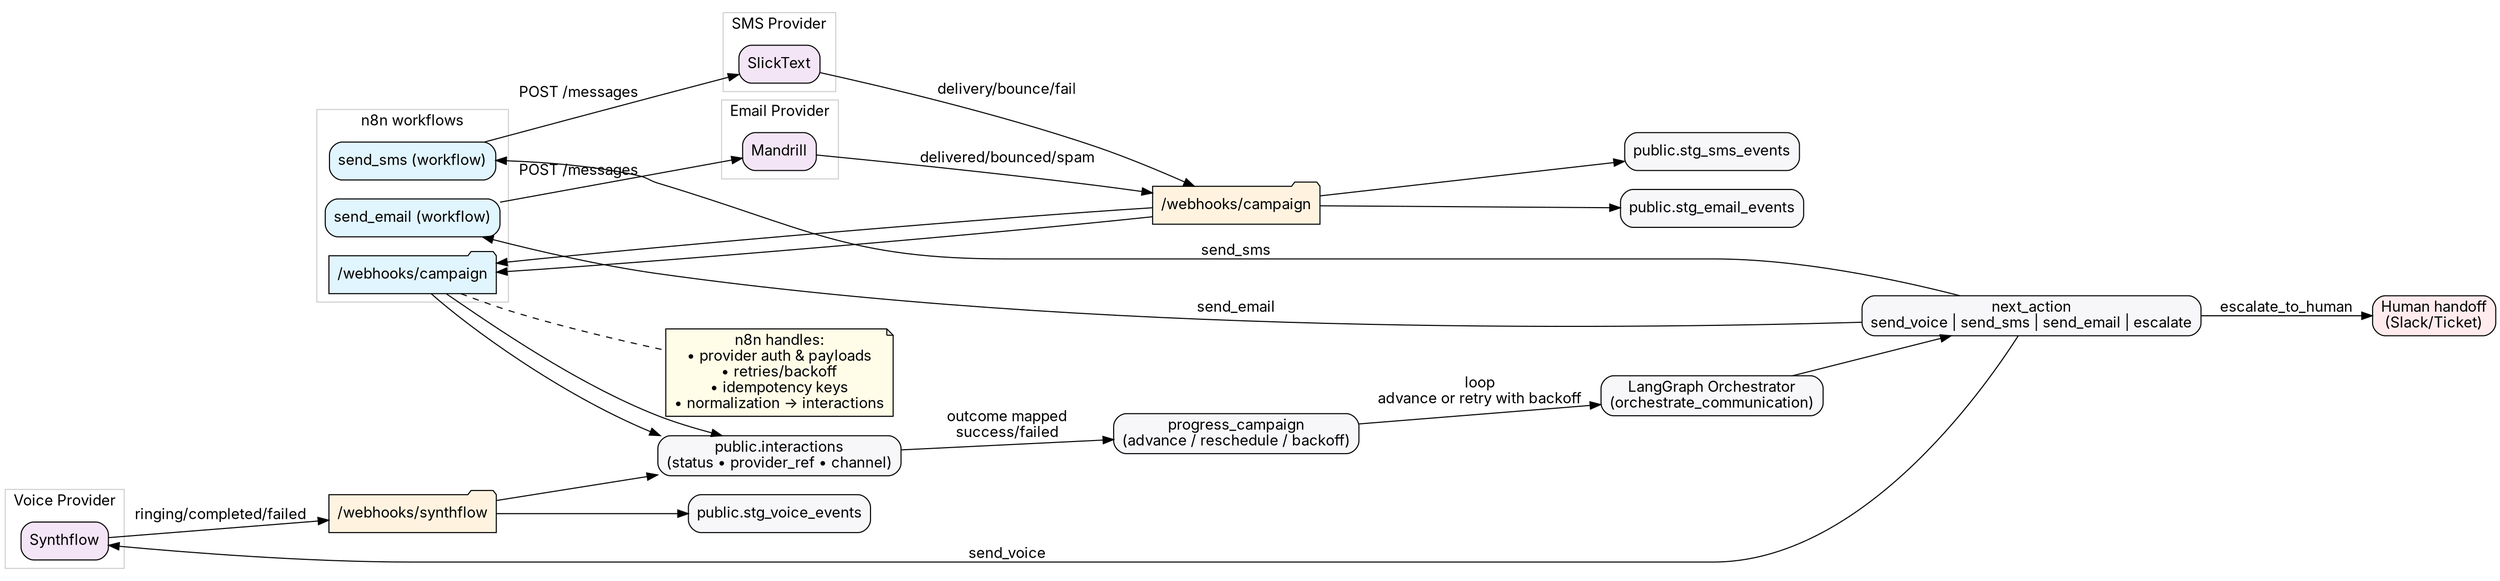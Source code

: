 digraph ChannelExecution {
  rankdir=LR;
  fontname="Inter,Arial";
  node [shape=box, style="rounded,filled", fillcolor="#f7f7f9", color="#999", fontname="Inter,Arial"];
  edge [color="#666", fontname="Inter,Arial"];

  /* ---------- LangGraph side ---------- */
  ORCH [label="LangGraph Orchestrator\n(orchestrate_communication)"];
  DEC  [label="next_action\nsend_voice | send_sms | send_email | escalate"];
  PROG [label="progress_campaign\n(advance / reschedule / backoff)"];

  ORCH -> DEC;

  /* ---------- n8n workflows ---------- */
  subgraph cluster_n8n {
    label="n8n workflows";
    color="#cfcfcf";
    N8N_SMS   [label="send_sms (workflow)", fillcolor="#E1F5FE"];
    N8N_EMAIL [label="send_email (workflow)", fillcolor="#E1F5FE"];
    N8N_HOOK  [label="/webhooks/campaign", shape=folder, fillcolor="#E1F5FE"];
  }

  /* ---------- Providers ---------- */
  subgraph cluster_voice {
    label="Voice Provider";
    color="#cfcfcf";
    SF [label="Synthflow", fillcolor="#F3E5F5"];
  }

  subgraph cluster_sms {
    label="SMS Provider";
    color="#cfcfcf";
    ST [label="SlickText", fillcolor="#F3E5F5"];
  }

  subgraph cluster_email {
    label="Email Provider";
    color="#cfcfcf";
    MD [label="Mandrill", fillcolor="#F3E5F5"];
  }

  /* ---------- Webhook endpoints ---------- */
  WB_SF  [label="/webhooks/synthflow", shape=folder, fillcolor="#FFF3E0"];
  WB_CMP [label="/webhooks/campaign",  shape=folder, fillcolor="#FFF3E0"];

  /* ---------- DB write points ---------- */
  INT [label="public.interactions\n(status • provider_ref • channel)"];
  EVT_V [label="public.stg_voice_events"];
  EVT_S [label="public.stg_sms_events"];
  EVT_E [label="public.stg_email_events"];

  /* ---------- Fan-out from next_action ---------- */
  DEC -> N8N_SMS   [label="send_sms"];
  DEC -> N8N_EMAIL [label="send_email"];
  DEC -> SF        [label="send_voice"];
  DEC -> ESC       [label="escalate_to_human"];
  ESC [label="Human handoff\n(Slack/Ticket)", fillcolor="#FFEBEE"];

  /* ---------- SMS path ---------- */
  N8N_SMS -> ST    [label="POST /messages"];
  ST -> WB_CMP     [label="delivery/bounce/fail"];
  WB_CMP -> EVT_S;
  /* n8n webhook also normalizes and logs */
  WB_CMP -> N8N_HOOK -> INT;

  /* ---------- Email path ---------- */
  N8N_EMAIL -> MD  [label="POST /messages"];
  MD -> WB_CMP     [label="delivered/bounced/spam"];
  WB_CMP -> EVT_E;
  WB_CMP -> N8N_HOOK -> INT;

  /* ---------- Voice path ---------- */
  SF -> WB_SF      [label="ringing/completed/failed"];
  WB_SF -> EVT_V;
  WB_SF -> INT;

  /* ---------- Back to orchestrator ---------- */
  INT -> PROG  [label="outcome mapped\nsuccess/failed"];
  PROG -> ORCH [label="loop\nadvance or retry with backoff"];

  /* ---------- Notes (dashed) ---------- */
  N8 [shape=note, style="filled", fillcolor="#FFFDE7",
      label="n8n handles:\n• provider auth & payloads\n• retries/backoff\n• idempotency keys\n• normalization → interactions"];
  N8N_HOOK -> N8 [style=dashed, arrowhead=none];
}
